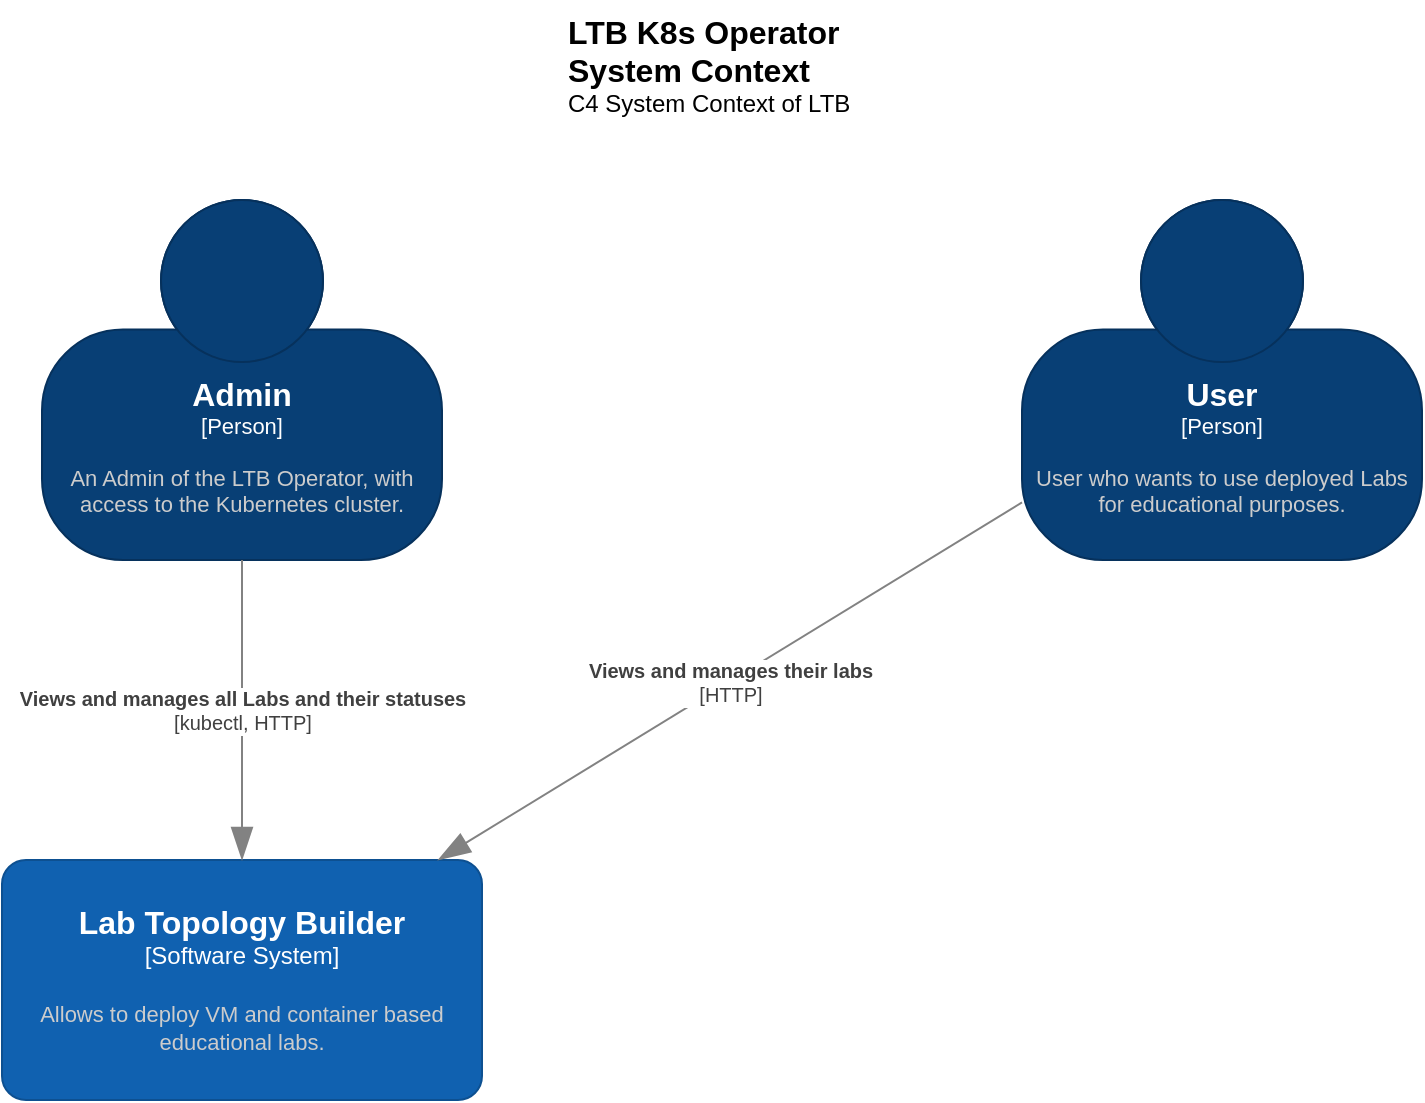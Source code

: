 <mxfile version="20.8.16" type="device" pages="3"><diagram name="Context" id="o3wjBTu71HlkXiFBnLum"><mxGraphModel dx="1607" dy="1166" grid="1" gridSize="10" guides="1" tooltips="1" connect="1" arrows="1" fold="1" page="1" pageScale="1" pageWidth="827" pageHeight="1169" math="0" shadow="0"><root><mxCell id="0"/><mxCell id="1" parent="0"/><object placeholders="1" c4Name="Admin" c4Type="Person" c4Description="An Admin of the LTB Operator, with access to the Kubernetes cluster." label="&lt;font style=&quot;font-size: 16px&quot;&gt;&lt;b&gt;%c4Name%&lt;/b&gt;&lt;/font&gt;&lt;div&gt;[%c4Type%]&lt;/div&gt;&lt;br&gt;&lt;div&gt;&lt;font style=&quot;font-size: 11px&quot;&gt;&lt;font color=&quot;#cccccc&quot;&gt;%c4Description%&lt;/font&gt;&lt;/div&gt;" id="7gVxBKFewYeWh8R5ST61-1"><mxCell style="html=1;fontSize=11;dashed=0;whiteSpace=wrap;fillColor=#083F75;strokeColor=#06315C;fontColor=#ffffff;shape=mxgraph.c4.person2;align=center;metaEdit=1;points=[[0.5,0,0],[1,0.5,0],[1,0.75,0],[0.75,1,0],[0.5,1,0],[0.25,1,0],[0,0.75,0],[0,0.5,0]];resizable=0;" vertex="1" parent="1"><mxGeometry x="70" y="130" width="200" height="180" as="geometry"/></mxCell></object><object placeholders="1" c4Name="Lab Topology Builder" c4Type="Software System" c4Description="Allows to deploy VM and container based educational labs." label="&lt;font style=&quot;font-size: 16px&quot;&gt;&lt;b&gt;%c4Name%&lt;/b&gt;&lt;/font&gt;&lt;div&gt;[%c4Type%]&lt;/div&gt;&lt;br&gt;&lt;div&gt;&lt;font style=&quot;font-size: 11px&quot;&gt;&lt;font color=&quot;#cccccc&quot;&gt;%c4Description%&lt;/font&gt;&lt;/div&gt;" id="7gVxBKFewYeWh8R5ST61-3"><mxCell style="rounded=1;whiteSpace=wrap;html=1;labelBackgroundColor=none;fillColor=#1061B0;fontColor=#ffffff;align=center;arcSize=10;strokeColor=#0D5091;metaEdit=1;resizable=0;points=[[0.25,0,0],[0.5,0,0],[0.75,0,0],[1,0.25,0],[1,0.5,0],[1,0.75,0],[0.75,1,0],[0.5,1,0],[0.25,1,0],[0,0.75,0],[0,0.5,0],[0,0.25,0]];" vertex="1" parent="1"><mxGeometry x="50" y="460" width="240" height="120" as="geometry"/></mxCell></object><object placeholders="1" c4Name="LTB K8s Operator System Context" c4Type="ContainerScopeBoundary" c4Description="C4 System Context of LTB" label="&lt;font style=&quot;font-size: 16px&quot;&gt;&lt;b&gt;&lt;div style=&quot;text-align: left&quot;&gt;%c4Name%&lt;/div&gt;&lt;/b&gt;&lt;/font&gt;&lt;div style=&quot;text-align: left&quot;&gt;%c4Description%&lt;/div&gt;" id="7gVxBKFewYeWh8R5ST61-9"><mxCell style="text;html=1;strokeColor=none;fillColor=none;align=left;verticalAlign=top;whiteSpace=wrap;rounded=0;metaEdit=1;allowArrows=0;resizable=1;rotatable=0;connectable=0;recursiveResize=0;expand=0;pointerEvents=0;points=[[0.25,0,0],[0.5,0,0],[0.75,0,0],[1,0.25,0],[1,0.5,0],[1,0.75,0],[0.75,1,0],[0.5,1,0],[0.25,1,0],[0,0.75,0],[0,0.5,0],[0,0.25,0]];" vertex="1" parent="1"><mxGeometry x="331" y="30" width="166" height="40" as="geometry"/></mxCell></object><object placeholders="1" c4Name="User" c4Type="Person" c4Description="User who wants to use deployed Labs for educational purposes." label="&lt;font style=&quot;font-size: 16px&quot;&gt;&lt;b&gt;%c4Name%&lt;/b&gt;&lt;/font&gt;&lt;div&gt;[%c4Type%]&lt;/div&gt;&lt;br&gt;&lt;div&gt;&lt;font style=&quot;font-size: 11px&quot;&gt;&lt;font color=&quot;#cccccc&quot;&gt;%c4Description%&lt;/font&gt;&lt;/div&gt;" id="7gVxBKFewYeWh8R5ST61-12"><mxCell style="html=1;fontSize=11;dashed=0;whiteSpace=wrap;fillColor=#083f75;strokeColor=#06315c;fontColor=#ffffff;shape=mxgraph.c4.person2;align=center;metaEdit=1;points=[[0.5,0,0],[1,0.5,0],[1,0.75,0],[0.75,1,0],[0.5,1,0],[0.25,1,0],[0,0.75,0],[0,0.5,0]];resizable=0;" vertex="1" parent="1"><mxGeometry x="560" y="130" width="200" height="180" as="geometry"/></mxCell></object><object placeholders="1" c4Type="Relationship" c4Technology="kubectl, HTTP" c4Description="Views and manages all Labs and their statuses" label="&lt;div style=&quot;text-align: left&quot;&gt;&lt;div style=&quot;text-align: center&quot;&gt;&lt;b&gt;%c4Description%&lt;/b&gt;&lt;/div&gt;&lt;div style=&quot;text-align: center&quot;&gt;[%c4Technology%]&lt;/div&gt;&lt;/div&gt;" id="7gVxBKFewYeWh8R5ST61-14"><mxCell style="endArrow=blockThin;html=1;fontSize=10;fontColor=#404040;strokeWidth=1;endFill=1;strokeColor=#828282;elbow=vertical;metaEdit=1;endSize=14;startSize=14;jumpStyle=arc;jumpSize=16;rounded=0;edgeStyle=orthogonalEdgeStyle;" edge="1" parent="1" source="7gVxBKFewYeWh8R5ST61-1" target="7gVxBKFewYeWh8R5ST61-3"><mxGeometry width="240" relative="1" as="geometry"><mxPoint x="480.0" y="530" as="sourcePoint"/><mxPoint x="300.0" y="530" as="targetPoint"/></mxGeometry></mxCell></object><object placeholders="1" c4Type="Relationship" c4Technology="HTTP" c4Description="Views and manages their labs" label="&lt;div style=&quot;text-align: left&quot;&gt;&lt;div style=&quot;text-align: center&quot;&gt;&lt;b&gt;%c4Description%&lt;/b&gt;&lt;/div&gt;&lt;div style=&quot;text-align: center&quot;&gt;[%c4Technology%]&lt;/div&gt;&lt;/div&gt;" id="7gVxBKFewYeWh8R5ST61-15"><mxCell style="endArrow=blockThin;html=1;fontSize=10;fontColor=#404040;strokeWidth=1;endFill=1;strokeColor=#828282;elbow=vertical;metaEdit=1;endSize=14;startSize=14;jumpStyle=arc;jumpSize=16;rounded=0;" edge="1" parent="1" source="7gVxBKFewYeWh8R5ST61-12" target="7gVxBKFewYeWh8R5ST61-3"><mxGeometry width="240" relative="1" as="geometry"><mxPoint x="550.0" y="530" as="sourcePoint"/><mxPoint x="660" y="460" as="targetPoint"/></mxGeometry></mxCell></object></root></mxGraphModel></diagram><diagram id="2d7Oszslw7CL-Up4jtXT" name="Container"><mxGraphModel dx="1299" dy="936" grid="1" gridSize="10" guides="1" tooltips="1" connect="1" arrows="1" fold="1" page="1" pageScale="1" pageWidth="827" pageHeight="1169" math="0" shadow="0"><root><mxCell id="0"/><mxCell id="1" parent="0"/><object placeholders="1" c4Name="Admin" c4Type="Person" c4Description="An Admin of the LTB Operator, with access to the Kubernetes cluster." label="&lt;font style=&quot;font-size: 16px&quot;&gt;&lt;b&gt;%c4Name%&lt;/b&gt;&lt;/font&gt;&lt;div&gt;[%c4Type%]&lt;/div&gt;&lt;br&gt;&lt;div&gt;&lt;font style=&quot;font-size: 11px&quot;&gt;&lt;font color=&quot;#cccccc&quot;&gt;%c4Description%&lt;/font&gt;&lt;/div&gt;" id="L6VWYN1UE2iN9ioipXmc-1"><mxCell style="html=1;fontSize=11;dashed=0;whiteSpace=wrap;fillColor=#083F75;strokeColor=#06315C;fontColor=#ffffff;shape=mxgraph.c4.person2;align=center;metaEdit=1;points=[[0.5,0,0],[1,0.5,0],[1,0.75,0],[0.75,1,0],[0.5,1,0],[0.25,1,0],[0,0.75,0],[0,0.5,0]];resizable=0;" vertex="1" parent="1"><mxGeometry x="70" y="130" width="200" height="180" as="geometry"/></mxCell></object><object placeholders="1" c4Name="Frontend Web UI" c4Type="Container" c4Description="Web UI to manage Labs." label="&lt;font style=&quot;font-size: 16px&quot;&gt;&lt;b&gt;%c4Name%&lt;/b&gt;&lt;/font&gt;&lt;div&gt;[%c4Type%]&lt;/div&gt;&lt;br&gt;&lt;div&gt;&lt;font style=&quot;font-size: 11px&quot;&gt;&lt;font&gt;%c4Description%&lt;/font&gt;&lt;/font&gt;&lt;/div&gt;" id="L6VWYN1UE2iN9ioipXmc-3"><mxCell style="rounded=1;whiteSpace=wrap;html=1;labelBackgroundColor=none;fillColor=#23A2D9;fontColor=#FFFFFF;align=center;arcSize=10;strokeColor=#0E7DAD;metaEdit=1;resizable=0;points=[[0.25,0,0],[0.5,0,0],[0.75,0,0],[1,0.25,0],[1,0.5,0],[1,0.75,0],[0.75,1,0],[0.5,1,0],[0.25,1,0],[0,0.75,0],[0,0.5,0],[0,0.25,0]];" vertex="1" parent="1"><mxGeometry x="540" y="500" width="240" height="120" as="geometry"/></mxCell></object><object placeholders="1" c4Name="Lab Topology Builder" c4Type="ContainerScopeBoundary" c4Description="C4 Container Diagram of LTB" label="&lt;font style=&quot;font-size: 16px&quot;&gt;&lt;b&gt;&lt;div style=&quot;text-align: left&quot;&gt;%c4Name%&lt;/div&gt;&lt;/b&gt;&lt;/font&gt;&lt;div style=&quot;text-align: left&quot;&gt;%c4Description%&lt;/div&gt;" id="L6VWYN1UE2iN9ioipXmc-4"><mxCell style="text;html=1;strokeColor=none;fillColor=none;align=left;verticalAlign=top;whiteSpace=wrap;rounded=0;metaEdit=1;allowArrows=0;resizable=1;rotatable=0;connectable=0;recursiveResize=0;expand=0;pointerEvents=0;points=[[0.25,0,0],[0.5,0,0],[0.75,0,0],[1,0.25,0],[1,0.5,0],[1,0.75,0],[0.75,1,0],[0.5,1,0],[0.25,1,0],[0,0.75,0],[0,0.5,0],[0,0.25,0]];" vertex="1" parent="1"><mxGeometry x="331" y="30" width="166" height="40" as="geometry"/></mxCell></object><object placeholders="1" c4Type="Relationship" c4Technology="kubectl" c4Description="Manages all Labs and Users" label="&lt;div style=&quot;text-align: left&quot;&gt;&lt;div style=&quot;text-align: center&quot;&gt;&lt;b&gt;%c4Description%&lt;/b&gt;&lt;/div&gt;&lt;div style=&quot;text-align: center&quot;&gt;[%c4Technology%]&lt;/div&gt;&lt;/div&gt;" id="L6VWYN1UE2iN9ioipXmc-7"><mxCell style="endArrow=blockThin;html=1;fontSize=10;fontColor=#404040;strokeWidth=1;endFill=1;strokeColor=#828282;elbow=vertical;metaEdit=1;endSize=14;startSize=14;jumpStyle=arc;jumpSize=16;rounded=0;" edge="1" parent="1" source="L6VWYN1UE2iN9ioipXmc-1" target="YiIHWWAsbCqMd8mRrfUo-6"><mxGeometry width="240" relative="1" as="geometry"><mxPoint x="480.0" y="530" as="sourcePoint"/><mxPoint x="170" y="460" as="targetPoint"/></mxGeometry></mxCell></object><object placeholders="1" c4Type="Relationship" c4Technology="HTTP" c4Description="Manages Labs and Users" label="&lt;div style=&quot;text-align: left&quot;&gt;&lt;div style=&quot;text-align: center&quot;&gt;&lt;b&gt;%c4Description%&lt;/b&gt;&lt;/div&gt;&lt;div style=&quot;text-align: center&quot;&gt;[%c4Technology%]&lt;/div&gt;&lt;/div&gt;" id="L6VWYN1UE2iN9ioipXmc-9"><mxCell style="endArrow=blockThin;html=1;fontSize=10;fontColor=#404040;strokeWidth=1;endFill=1;strokeColor=#828282;elbow=vertical;metaEdit=1;endSize=14;startSize=14;jumpStyle=arc;jumpSize=16;rounded=0;" edge="1" parent="1" source="L6VWYN1UE2iN9ioipXmc-1" target="L6VWYN1UE2iN9ioipXmc-3"><mxGeometry width="240" relative="1" as="geometry"><mxPoint x="180" y="320" as="sourcePoint"/><mxPoint x="180" y="470" as="targetPoint"/></mxGeometry></mxCell></object><object placeholders="1" c4Name="Lab Topology Builder" c4Type="SystemScopeBoundary" c4Application="Software System" label="&lt;font style=&quot;font-size: 16px&quot;&gt;&lt;b&gt;&lt;div style=&quot;text-align: left&quot;&gt;%c4Name%&lt;/div&gt;&lt;/b&gt;&lt;/font&gt;&lt;div style=&quot;text-align: left&quot;&gt;[%c4Application%]&lt;/div&gt;" id="mCBNrXUkMDzAjiKkt9FX-1"><mxCell style="rounded=1;fontSize=11;whiteSpace=wrap;html=1;dashed=1;arcSize=20;fillColor=none;strokeColor=#666666;fontColor=#333333;labelBackgroundColor=none;align=left;verticalAlign=bottom;labelBorderColor=none;spacingTop=0;spacing=10;dashPattern=8 4;metaEdit=1;rotatable=0;perimeter=rectanglePerimeter;noLabel=0;labelPadding=0;allowArrows=0;connectable=0;expand=0;recursiveResize=0;editable=1;pointerEvents=0;absoluteArcSize=1;points=[[0.25,0,0],[0.5,0,0],[0.75,0,0],[1,0.25,0],[1,0.5,0],[1,0.75,0],[0.75,1,0],[0.5,1,0],[0.25,1,0],[0,0.75,0],[0,0.5,0],[0,0.25,0]];" vertex="1" parent="1"><mxGeometry x="30" y="470" width="770" height="670" as="geometry"/></mxCell></object><object placeholders="1" c4Name="User" c4Type="Person" c4Description="User who wants to use deployed Labs for educational purposes." label="&lt;font style=&quot;font-size: 16px&quot;&gt;&lt;b&gt;%c4Name%&lt;/b&gt;&lt;/font&gt;&lt;div&gt;[%c4Type%]&lt;/div&gt;&lt;br&gt;&lt;div&gt;&lt;font style=&quot;font-size: 11px&quot;&gt;&lt;font color=&quot;#cccccc&quot;&gt;%c4Description%&lt;/font&gt;&lt;/div&gt;" id="YiIHWWAsbCqMd8mRrfUo-1"><mxCell style="html=1;fontSize=11;dashed=0;whiteSpace=wrap;fillColor=#083f75;strokeColor=#06315c;fontColor=#ffffff;shape=mxgraph.c4.person2;align=center;metaEdit=1;points=[[0.5,0,0],[1,0.5,0],[1,0.75,0],[0.75,1,0],[0.5,1,0],[0.25,1,0],[0,0.75,0],[0,0.5,0]];resizable=0;" vertex="1" parent="1"><mxGeometry x="560" y="130" width="200" height="180" as="geometry"/></mxCell></object><object placeholders="1" c4Type="Relationship" c4Technology="HTTP" c4Description="Views and manages their labs" label="&lt;div style=&quot;text-align: left&quot;&gt;&lt;div style=&quot;text-align: center&quot;&gt;&lt;b&gt;%c4Description%&lt;/b&gt;&lt;/div&gt;&lt;div style=&quot;text-align: center&quot;&gt;[%c4Technology%]&lt;/div&gt;&lt;/div&gt;" id="YiIHWWAsbCqMd8mRrfUo-2"><mxCell style="endArrow=blockThin;html=1;fontSize=10;fontColor=#404040;strokeWidth=1;endFill=1;strokeColor=#828282;elbow=vertical;metaEdit=1;endSize=14;startSize=14;jumpStyle=arc;jumpSize=16;rounded=0;" edge="1" parent="1" source="YiIHWWAsbCqMd8mRrfUo-1" target="L6VWYN1UE2iN9ioipXmc-3"><mxGeometry width="240" relative="1" as="geometry"><mxPoint x="560.0" y="530" as="sourcePoint"/><mxPoint x="278" y="460" as="targetPoint"/></mxGeometry></mxCell></object><object placeholders="1" c4Name="K8s API" c4Type="Container" c4Description="Kubernetes API" label="&lt;font style=&quot;font-size: 16px&quot;&gt;&lt;b&gt;%c4Name%&lt;/b&gt;&lt;/font&gt;&lt;div&gt;[%c4Type%]&lt;/div&gt;&lt;br&gt;&lt;div&gt;&lt;font style=&quot;font-size: 11px&quot;&gt;&lt;font&gt;%c4Description%&lt;/font&gt;&lt;/font&gt;&lt;/div&gt;" id="YiIHWWAsbCqMd8mRrfUo-6"><mxCell style="rounded=1;whiteSpace=wrap;html=1;labelBackgroundColor=none;fillColor=#23A2D9;fontColor=#FFFFFF;align=center;arcSize=10;strokeColor=#0E7DAD;metaEdit=1;resizable=0;points=[[0.25,0,0],[0.5,0,0],[0.75,0,0],[1,0.25,0],[1,0.5,0],[1,0.75,0],[0.75,1,0],[0.5,1,0],[0.25,1,0],[0,0.75,0],[0,0.5,0],[0,0.25,0]];" vertex="1" parent="1"><mxGeometry x="50" y="500" width="240" height="120" as="geometry"/></mxCell></object><object placeholders="1" c4Name="LTB K8s Operator" c4Type="Container" c4Description="Operator to manage LTB Resources" label="&lt;font style=&quot;font-size: 16px&quot;&gt;&lt;b&gt;%c4Name%&lt;/b&gt;&lt;/font&gt;&lt;div&gt;[%c4Type%]&lt;/div&gt;&lt;br&gt;&lt;div&gt;&lt;font style=&quot;font-size: 11px&quot;&gt;&lt;font&gt;%c4Description%&lt;/font&gt;&lt;/font&gt;&lt;/div&gt;" id="YiIHWWAsbCqMd8mRrfUo-7"><mxCell style="rounded=1;whiteSpace=wrap;html=1;labelBackgroundColor=none;fillColor=#23A2D9;fontColor=#FFFFFF;align=center;arcSize=10;strokeColor=#0E7DAD;metaEdit=1;resizable=0;points=[[0.25,0,0],[0.5,0,0],[0.75,0,0],[1,0.25,0],[1,0.5,0],[1,0.75,0],[0.75,1,0],[0.5,1,0],[0.25,1,0],[0,0.75,0],[0,0.5,0],[0,0.25,0]];" vertex="1" parent="1"><mxGeometry x="295" y="760" width="240" height="120" as="geometry"/></mxCell></object><object placeholders="1" c4Type="Relationship" c4Technology="HTTP" c4Description="Access K8s Objects" label="&lt;div style=&quot;text-align: left&quot;&gt;&lt;div style=&quot;text-align: center&quot;&gt;&lt;b&gt;%c4Description%&lt;/b&gt;&lt;/div&gt;&lt;div style=&quot;text-align: center&quot;&gt;[%c4Technology%]&lt;/div&gt;&lt;/div&gt;" id="YiIHWWAsbCqMd8mRrfUo-8"><mxCell style="endArrow=blockThin;html=1;fontSize=10;fontColor=#404040;strokeWidth=1;endFill=1;strokeColor=#828282;elbow=vertical;metaEdit=1;endSize=14;startSize=14;jumpStyle=arc;jumpSize=16;rounded=0;" edge="1" parent="1" source="L6VWYN1UE2iN9ioipXmc-3" target="YiIHWWAsbCqMd8mRrfUo-7"><mxGeometry width="240" relative="1" as="geometry"><mxPoint x="580" y="360" as="sourcePoint"/><mxPoint x="670" y="510" as="targetPoint"/></mxGeometry></mxCell></object><object placeholders="1" c4Type="Relationship" c4Technology="client-go" c4Description="Watch LTB Custom Resources and CRUD VMs, Containers etc." label="&lt;div style=&quot;text-align: left&quot;&gt;&lt;div style=&quot;text-align: center&quot;&gt;&lt;b&gt;%c4Description%&lt;/b&gt;&lt;/div&gt;&lt;div style=&quot;text-align: center&quot;&gt;[%c4Technology%]&lt;/div&gt;&lt;/div&gt;" id="YiIHWWAsbCqMd8mRrfUo-10"><mxCell style="endArrow=blockThin;html=1;fontSize=10;fontColor=#404040;strokeWidth=1;endFill=1;strokeColor=#828282;elbow=vertical;metaEdit=1;endSize=14;startSize=14;jumpStyle=arc;jumpSize=16;rounded=0;" edge="1" parent="1" source="YiIHWWAsbCqMd8mRrfUo-7" target="YiIHWWAsbCqMd8mRrfUo-6"><mxGeometry width="240" relative="1" as="geometry"><mxPoint x="690" y="340" as="sourcePoint"/><mxPoint x="690" y="530" as="targetPoint"/></mxGeometry></mxCell></object></root></mxGraphModel></diagram><diagram id="I5BhvPk9_yUIrfnYV7Bj" name="Component"><mxGraphModel dx="1364" dy="983" grid="1" gridSize="10" guides="1" tooltips="1" connect="1" arrows="1" fold="1" page="1" pageScale="1" pageWidth="827" pageHeight="1169" math="0" shadow="0"><root><mxCell id="0"/><mxCell id="1" parent="0"/><object placeholders="1" c4Name="Frontend Web UI" c4Type="Container" c4Description="Web UI to manage Labs." label="&lt;font style=&quot;font-size: 16px&quot;&gt;&lt;b&gt;%c4Name%&lt;/b&gt;&lt;/font&gt;&lt;div&gt;[%c4Type%]&lt;/div&gt;&lt;br&gt;&lt;div&gt;&lt;font style=&quot;font-size: 11px&quot;&gt;&lt;font color=&quot;#cccccc&quot;&gt;%c4Description%&lt;/font&gt;&lt;/div&gt;" id="wHeC-SnJrUOj-5gfq6XP-2"><mxCell style="rounded=1;whiteSpace=wrap;html=1;labelBackgroundColor=none;fillColor=#083f75;fontColor=#ffffff;align=center;arcSize=10;strokeColor=#06315C;metaEdit=1;resizable=0;points=[[0.25,0,0],[0.5,0,0],[0.75,0,0],[1,0.25,0],[1,0.5,0],[1,0.75,0],[0.75,1,0],[0.5,1,0],[0.25,1,0],[0,0.75,0],[0,0.5,0],[0,0.25,0]];" vertex="1" parent="1"><mxGeometry x="510" y="140" width="240" height="120" as="geometry"/></mxCell></object><object placeholders="1" c4Name="Lab Topology Builder" c4Type="ComponentScopeBoundary" c4Description="C4 Component Diagram of LTB" label="&lt;font style=&quot;font-size: 16px&quot;&gt;&lt;b&gt;&lt;div style=&quot;text-align: left&quot;&gt;%c4Name%&lt;/div&gt;&lt;/b&gt;&lt;/font&gt;&lt;div style=&quot;text-align: left&quot;&gt;%c4Description%&lt;/div&gt;" id="wHeC-SnJrUOj-5gfq6XP-3"><mxCell style="text;html=1;strokeColor=none;fillColor=none;align=left;verticalAlign=top;whiteSpace=wrap;rounded=0;metaEdit=1;allowArrows=0;resizable=1;rotatable=0;connectable=0;recursiveResize=0;expand=0;pointerEvents=0;points=[[0.25,0,0],[0.5,0,0],[0.75,0,0],[1,0.25,0],[1,0.5,0],[1,0.75,0],[0.75,1,0],[0.5,1,0],[0.25,1,0],[0,0.75,0],[0,0.5,0],[0,0.25,0]];" vertex="1" parent="1"><mxGeometry x="331" y="30" width="179" height="40" as="geometry"/></mxCell></object><object placeholders="1" c4Name="LTB K8s Operator" c4Type="ComponentScopeBoundary" c4Application="Container" label="&lt;font style=&quot;font-size: 16px&quot;&gt;&lt;b&gt;&lt;div style=&quot;text-align: left&quot;&gt;%c4Name%&lt;/div&gt;&lt;/b&gt;&lt;/font&gt;&lt;div style=&quot;text-align: left&quot;&gt;[%c4Application%]&lt;/div&gt;" id="wHeC-SnJrUOj-5gfq6XP-6"><mxCell style="rounded=1;fontSize=11;whiteSpace=wrap;html=1;dashed=1;arcSize=20;fillColor=none;strokeColor=#666666;fontColor=#333333;labelBackgroundColor=none;align=left;verticalAlign=bottom;labelBorderColor=none;spacingTop=0;spacing=10;dashPattern=8 4;metaEdit=1;rotatable=0;perimeter=rectanglePerimeter;noLabel=0;labelPadding=0;allowArrows=0;connectable=0;expand=0;recursiveResize=0;editable=1;pointerEvents=0;absoluteArcSize=1;points=[[0.25,0,0],[0.5,0,0],[0.75,0,0],[1,0.25,0],[1,0.5,0],[1,0.75,0],[0.75,1,0],[0.5,1,0],[0.25,1,0],[0,0.75,0],[0,0.5,0],[0,0.25,0]];" vertex="1" parent="1"><mxGeometry x="30" y="450" width="770" height="690" as="geometry"/></mxCell></object><object placeholders="1" c4Name="K8s API" c4Type="Container" c4Description="Kubernetes API" label="&lt;font style=&quot;font-size: 16px&quot;&gt;&lt;b&gt;%c4Name%&lt;/b&gt;&lt;/font&gt;&lt;div&gt;[%c4Type%]&lt;/div&gt;&lt;br&gt;&lt;div&gt;&lt;font style=&quot;font-size: 11px&quot;&gt;&lt;font color=&quot;#cccccc&quot;&gt;%c4Description%&lt;/font&gt;&lt;/div&gt;" id="wHeC-SnJrUOj-5gfq6XP-9"><mxCell style="rounded=1;whiteSpace=wrap;html=1;labelBackgroundColor=none;fillColor=#083f75;fontColor=#ffffff;align=center;arcSize=10;strokeColor=#06315C;metaEdit=1;resizable=0;points=[[0.25,0,0],[0.5,0,0],[0.75,0,0],[1,0.25,0],[1,0.5,0],[1,0.75,0],[0.75,1,0],[0.5,1,0],[0.25,1,0],[0,0.75,0],[0,0.5,0],[0,0.25,0]];" vertex="1" parent="1"><mxGeometry x="55" y="140" width="240" height="120" as="geometry"/></mxCell></object><object placeholders="1" c4Type="Relationship" c4Technology="HTTP" c4Description="Access K8s Objects" label="&lt;div style=&quot;text-align: left&quot;&gt;&lt;div style=&quot;text-align: center&quot;&gt;&lt;b&gt;%c4Description%&lt;/b&gt;&lt;/div&gt;&lt;div style=&quot;text-align: center&quot;&gt;[%c4Technology%]&lt;/div&gt;&lt;/div&gt;" id="wHeC-SnJrUOj-5gfq6XP-11"><mxCell style="endArrow=blockThin;html=1;fontSize=10;fontColor=#404040;strokeWidth=1;endFill=1;strokeColor=#828282;elbow=vertical;metaEdit=1;endSize=14;startSize=14;jumpStyle=arc;jumpSize=16;rounded=0;" edge="1" parent="1" source="wHeC-SnJrUOj-5gfq6XP-2" target="HwF_ShSVwkNqtQz_BLPR-1"><mxGeometry width="240" relative="1" as="geometry"><mxPoint x="580" y="360" as="sourcePoint"/><mxPoint x="630" y="680" as="targetPoint"/></mxGeometry></mxCell></object><object placeholders="1" c4Type="Relationship" c4Technology="client-go" c4Description="Watch LTB Custom Resources and CRUD VMs, Containers etc." label="&lt;div style=&quot;text-align: left&quot;&gt;&lt;div style=&quot;text-align: center&quot;&gt;&lt;b&gt;%c4Description%&lt;/b&gt;&lt;/div&gt;&lt;div style=&quot;text-align: center&quot;&gt;[%c4Technology%]&lt;/div&gt;&lt;/div&gt;" id="wHeC-SnJrUOj-5gfq6XP-12"><mxCell style="endArrow=blockThin;html=1;fontSize=10;fontColor=#404040;strokeWidth=1;endFill=1;strokeColor=#828282;elbow=vertical;metaEdit=1;endSize=14;startSize=14;jumpStyle=arc;jumpSize=16;rounded=0;" edge="1" parent="1" source="HwF_ShSVwkNqtQz_BLPR-2" target="wHeC-SnJrUOj-5gfq6XP-9"><mxGeometry width="240" relative="1" as="geometry"><mxPoint x="190" y="680" as="sourcePoint"/><mxPoint x="690" y="530" as="targetPoint"/></mxGeometry></mxCell></object><object placeholders="1" c4Name="LTB Operator API" c4Type="Component" c4Description="API to manage LTB Labs and Users" label="&lt;font style=&quot;font-size: 16px&quot;&gt;&lt;b&gt;%c4Name%&lt;/b&gt;&lt;/font&gt;&lt;div&gt;[%c4Type%]&lt;/div&gt;&lt;br&gt;&lt;div&gt;&lt;font style=&quot;font-size: 11px&quot;&gt;&lt;font&gt;%c4Description%&lt;/font&gt;&lt;/font&gt;&lt;/div&gt;" id="HwF_ShSVwkNqtQz_BLPR-1"><mxCell style="rounded=1;whiteSpace=wrap;html=1;labelBackgroundColor=none;fillColor=#63BEF2;fontColor=#FFFFFF;align=center;arcSize=10;strokeColor=#2086C9;metaEdit=1;resizable=0;points=[[0.25,0,0],[0.5,0,0],[0.75,0,0],[1,0.25,0],[1,0.5,0],[1,0.75,0],[0.75,1,0],[0.5,1,0],[0.25,1,0],[0,0.75,0],[0,0.5,0],[0,0.25,0]];" vertex="1" parent="1"><mxGeometry x="510" y="520" width="240" height="120" as="geometry"/></mxCell></object><object placeholders="1" c4Name="LTB Operator" c4Type="Component" c4Description="Operator that watches CRs and CRUD VMs, Containers, etc." label="&lt;font style=&quot;font-size: 16px&quot;&gt;&lt;b&gt;%c4Name%&lt;/b&gt;&lt;/font&gt;&lt;div&gt;[%c4Type%]&lt;/div&gt;&lt;br&gt;&lt;div&gt;&lt;font style=&quot;font-size: 11px&quot;&gt;&lt;font&gt;%c4Description%&lt;/font&gt;&lt;/font&gt;&lt;/div&gt;" id="HwF_ShSVwkNqtQz_BLPR-2"><mxCell style="rounded=1;whiteSpace=wrap;html=1;labelBackgroundColor=none;fillColor=#63BEF2;fontColor=#FFFFFF;align=center;arcSize=10;strokeColor=#2086C9;metaEdit=1;resizable=0;points=[[0.25,0,0],[0.5,0,0],[0.75,0,0],[1,0.25,0],[1,0.5,0],[1,0.75,0],[0.75,1,0],[0.5,1,0],[0.25,1,0],[0,0.75,0],[0,0.5,0],[0,0.25,0]];" vertex="1" parent="1"><mxGeometry x="55" y="520" width="240" height="120" as="geometry"/></mxCell></object><object placeholders="1" c4Type="Relationship" id="HwF_ShSVwkNqtQz_BLPR-4"><mxCell style="endArrow=blockThin;html=1;fontSize=10;fontColor=#404040;strokeWidth=1;endFill=1;strokeColor=#828282;elbow=vertical;metaEdit=1;endSize=14;startSize=14;jumpStyle=arc;jumpSize=16;rounded=0;startArrow=blockThin;startFill=1;" edge="1" parent="1" source="HwF_ShSVwkNqtQz_BLPR-1" target="HwF_ShSVwkNqtQz_BLPR-2"><mxGeometry width="240" relative="1" as="geometry"><mxPoint x="300" y="640" as="sourcePoint"/><mxPoint x="540" y="640" as="targetPoint"/></mxGeometry></mxCell></object></root></mxGraphModel></diagram></mxfile>